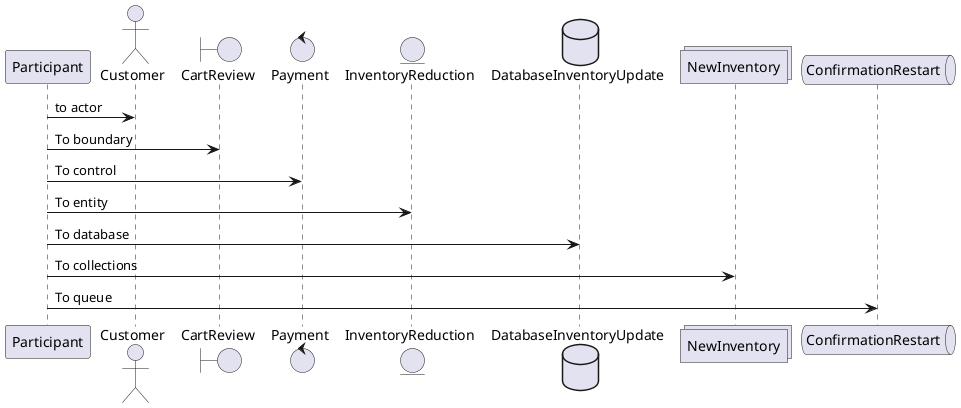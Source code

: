 @startuml
participant Participant as Sequence
actor       Customer    as Sequence1
boundary    CartReview  as Sequence2
control     Payment     as Sequence3
entity      InventoryReduction      as Sequence4
database    DatabaseInventoryUpdate as Sequence5
collections NewInventory            as Sequence6
queue       ConfirmationRestart     as Sequence7
Sequence -> Sequence1 : to actor 
Sequence -> Sequence2 : To boundary
Sequence -> Sequence3 : To control
Sequence -> Sequence4 : To entity
Sequence -> Sequence5 : To database
Sequence -> Sequence6 : To collections
Sequence -> Sequence7 : To queue
@enduml